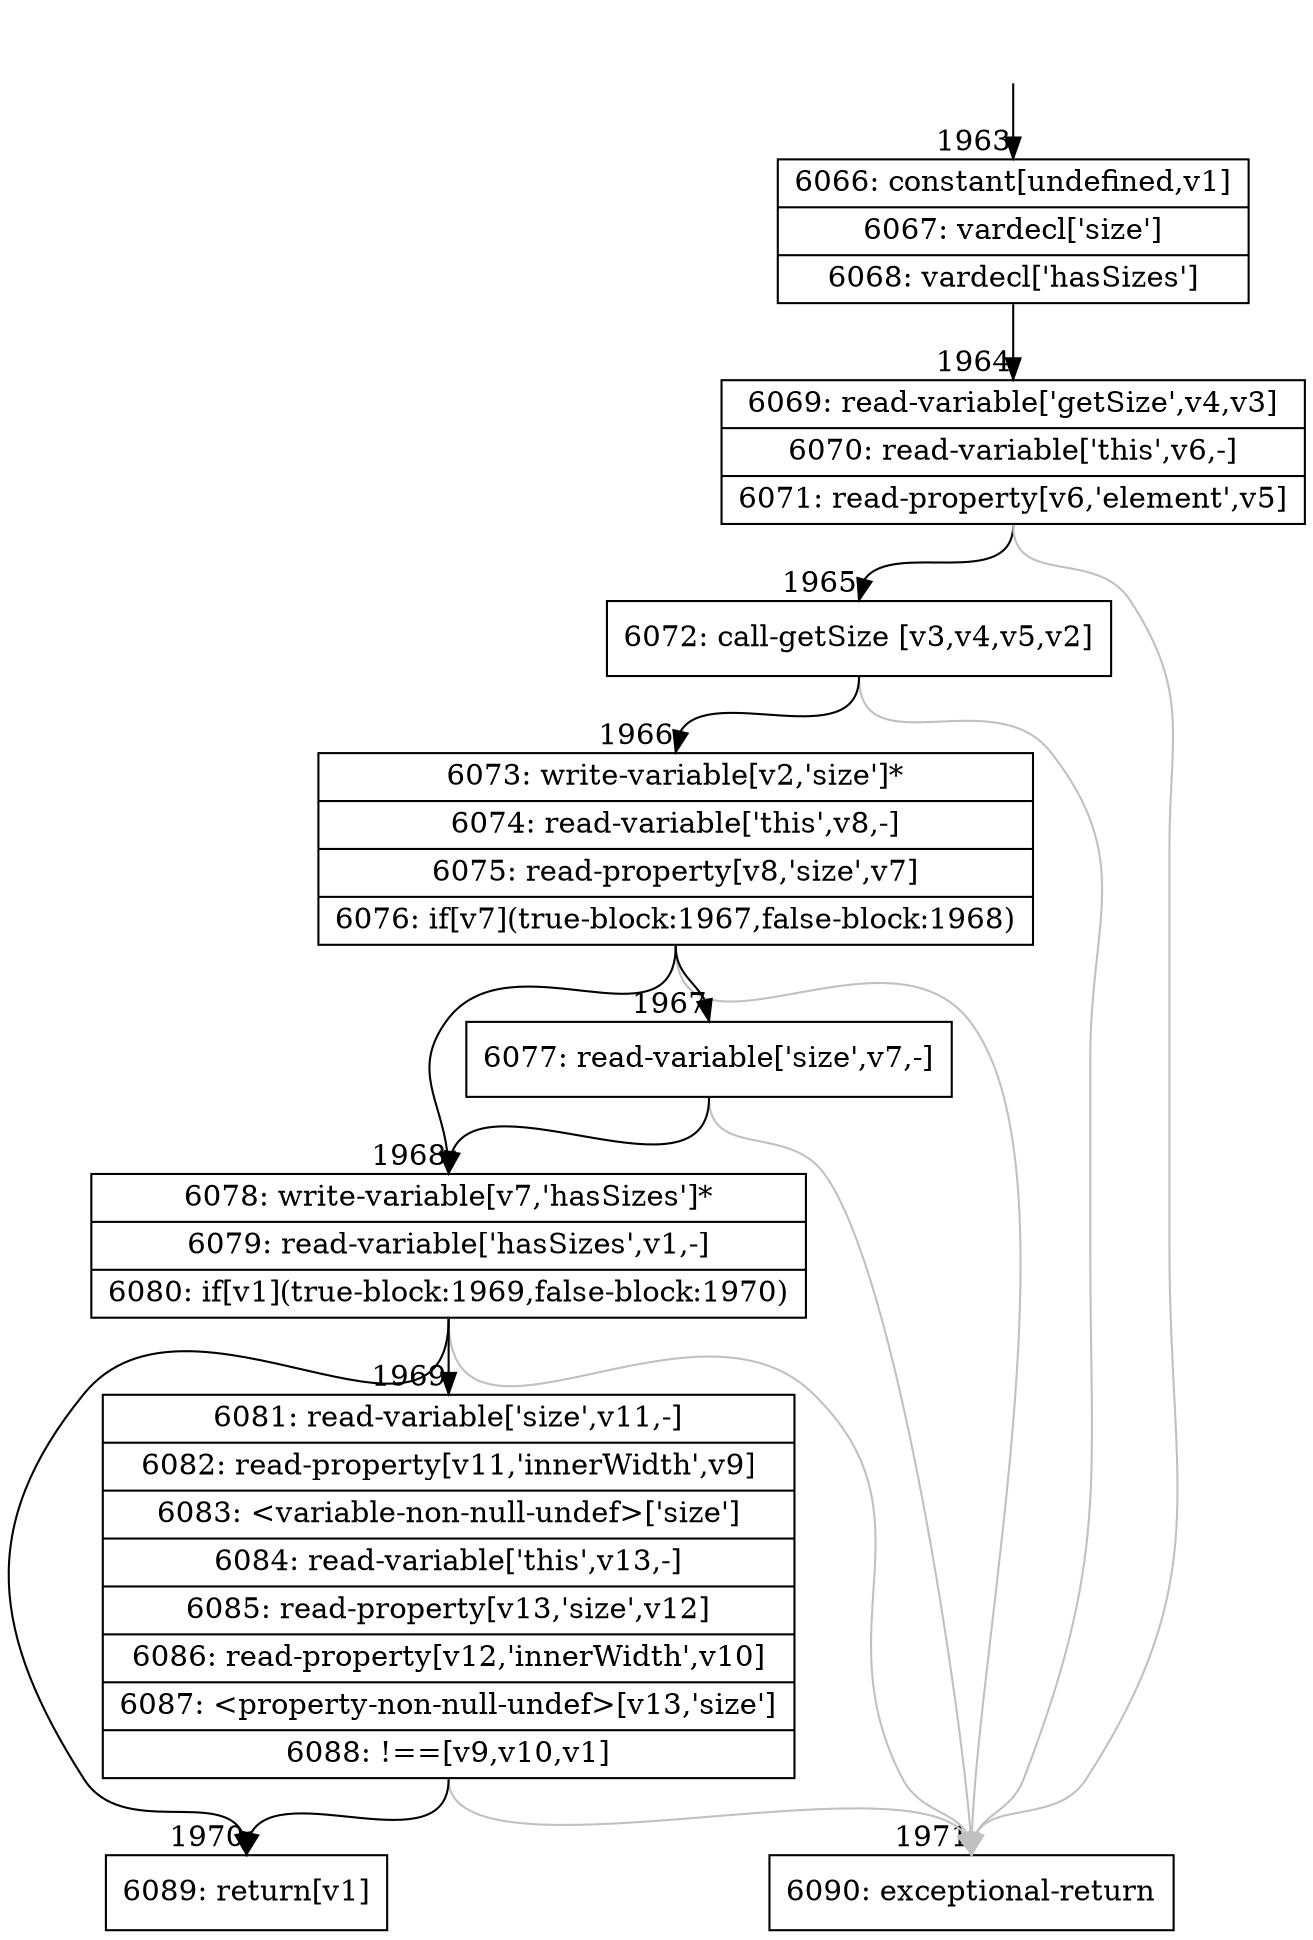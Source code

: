 digraph {
rankdir="TD"
BB_entry180[shape=none,label=""];
BB_entry180 -> BB1963 [tailport=s, headport=n, headlabel="    1963"]
BB1963 [shape=record label="{6066: constant[undefined,v1]|6067: vardecl['size']|6068: vardecl['hasSizes']}" ] 
BB1963 -> BB1964 [tailport=s, headport=n, headlabel="      1964"]
BB1964 [shape=record label="{6069: read-variable['getSize',v4,v3]|6070: read-variable['this',v6,-]|6071: read-property[v6,'element',v5]}" ] 
BB1964 -> BB1965 [tailport=s, headport=n, headlabel="      1965"]
BB1964 -> BB1971 [tailport=s, headport=n, color=gray, headlabel="      1971"]
BB1965 [shape=record label="{6072: call-getSize [v3,v4,v5,v2]}" ] 
BB1965 -> BB1966 [tailport=s, headport=n, headlabel="      1966"]
BB1965 -> BB1971 [tailport=s, headport=n, color=gray]
BB1966 [shape=record label="{6073: write-variable[v2,'size']*|6074: read-variable['this',v8,-]|6075: read-property[v8,'size',v7]|6076: if[v7](true-block:1967,false-block:1968)}" ] 
BB1966 -> BB1968 [tailport=s, headport=n, headlabel="      1968"]
BB1966 -> BB1967 [tailport=s, headport=n, headlabel="      1967"]
BB1966 -> BB1971 [tailport=s, headport=n, color=gray]
BB1967 [shape=record label="{6077: read-variable['size',v7,-]}" ] 
BB1967 -> BB1968 [tailport=s, headport=n]
BB1967 -> BB1971 [tailport=s, headport=n, color=gray]
BB1968 [shape=record label="{6078: write-variable[v7,'hasSizes']*|6079: read-variable['hasSizes',v1,-]|6080: if[v1](true-block:1969,false-block:1970)}" ] 
BB1968 -> BB1970 [tailport=s, headport=n, headlabel="      1970"]
BB1968 -> BB1969 [tailport=s, headport=n, headlabel="      1969"]
BB1968 -> BB1971 [tailport=s, headport=n, color=gray]
BB1969 [shape=record label="{6081: read-variable['size',v11,-]|6082: read-property[v11,'innerWidth',v9]|6083: \<variable-non-null-undef\>['size']|6084: read-variable['this',v13,-]|6085: read-property[v13,'size',v12]|6086: read-property[v12,'innerWidth',v10]|6087: \<property-non-null-undef\>[v13,'size']|6088: !==[v9,v10,v1]}" ] 
BB1969 -> BB1970 [tailport=s, headport=n]
BB1969 -> BB1971 [tailport=s, headport=n, color=gray]
BB1970 [shape=record label="{6089: return[v1]}" ] 
BB1971 [shape=record label="{6090: exceptional-return}" ] 
//#$~ 2727
}
